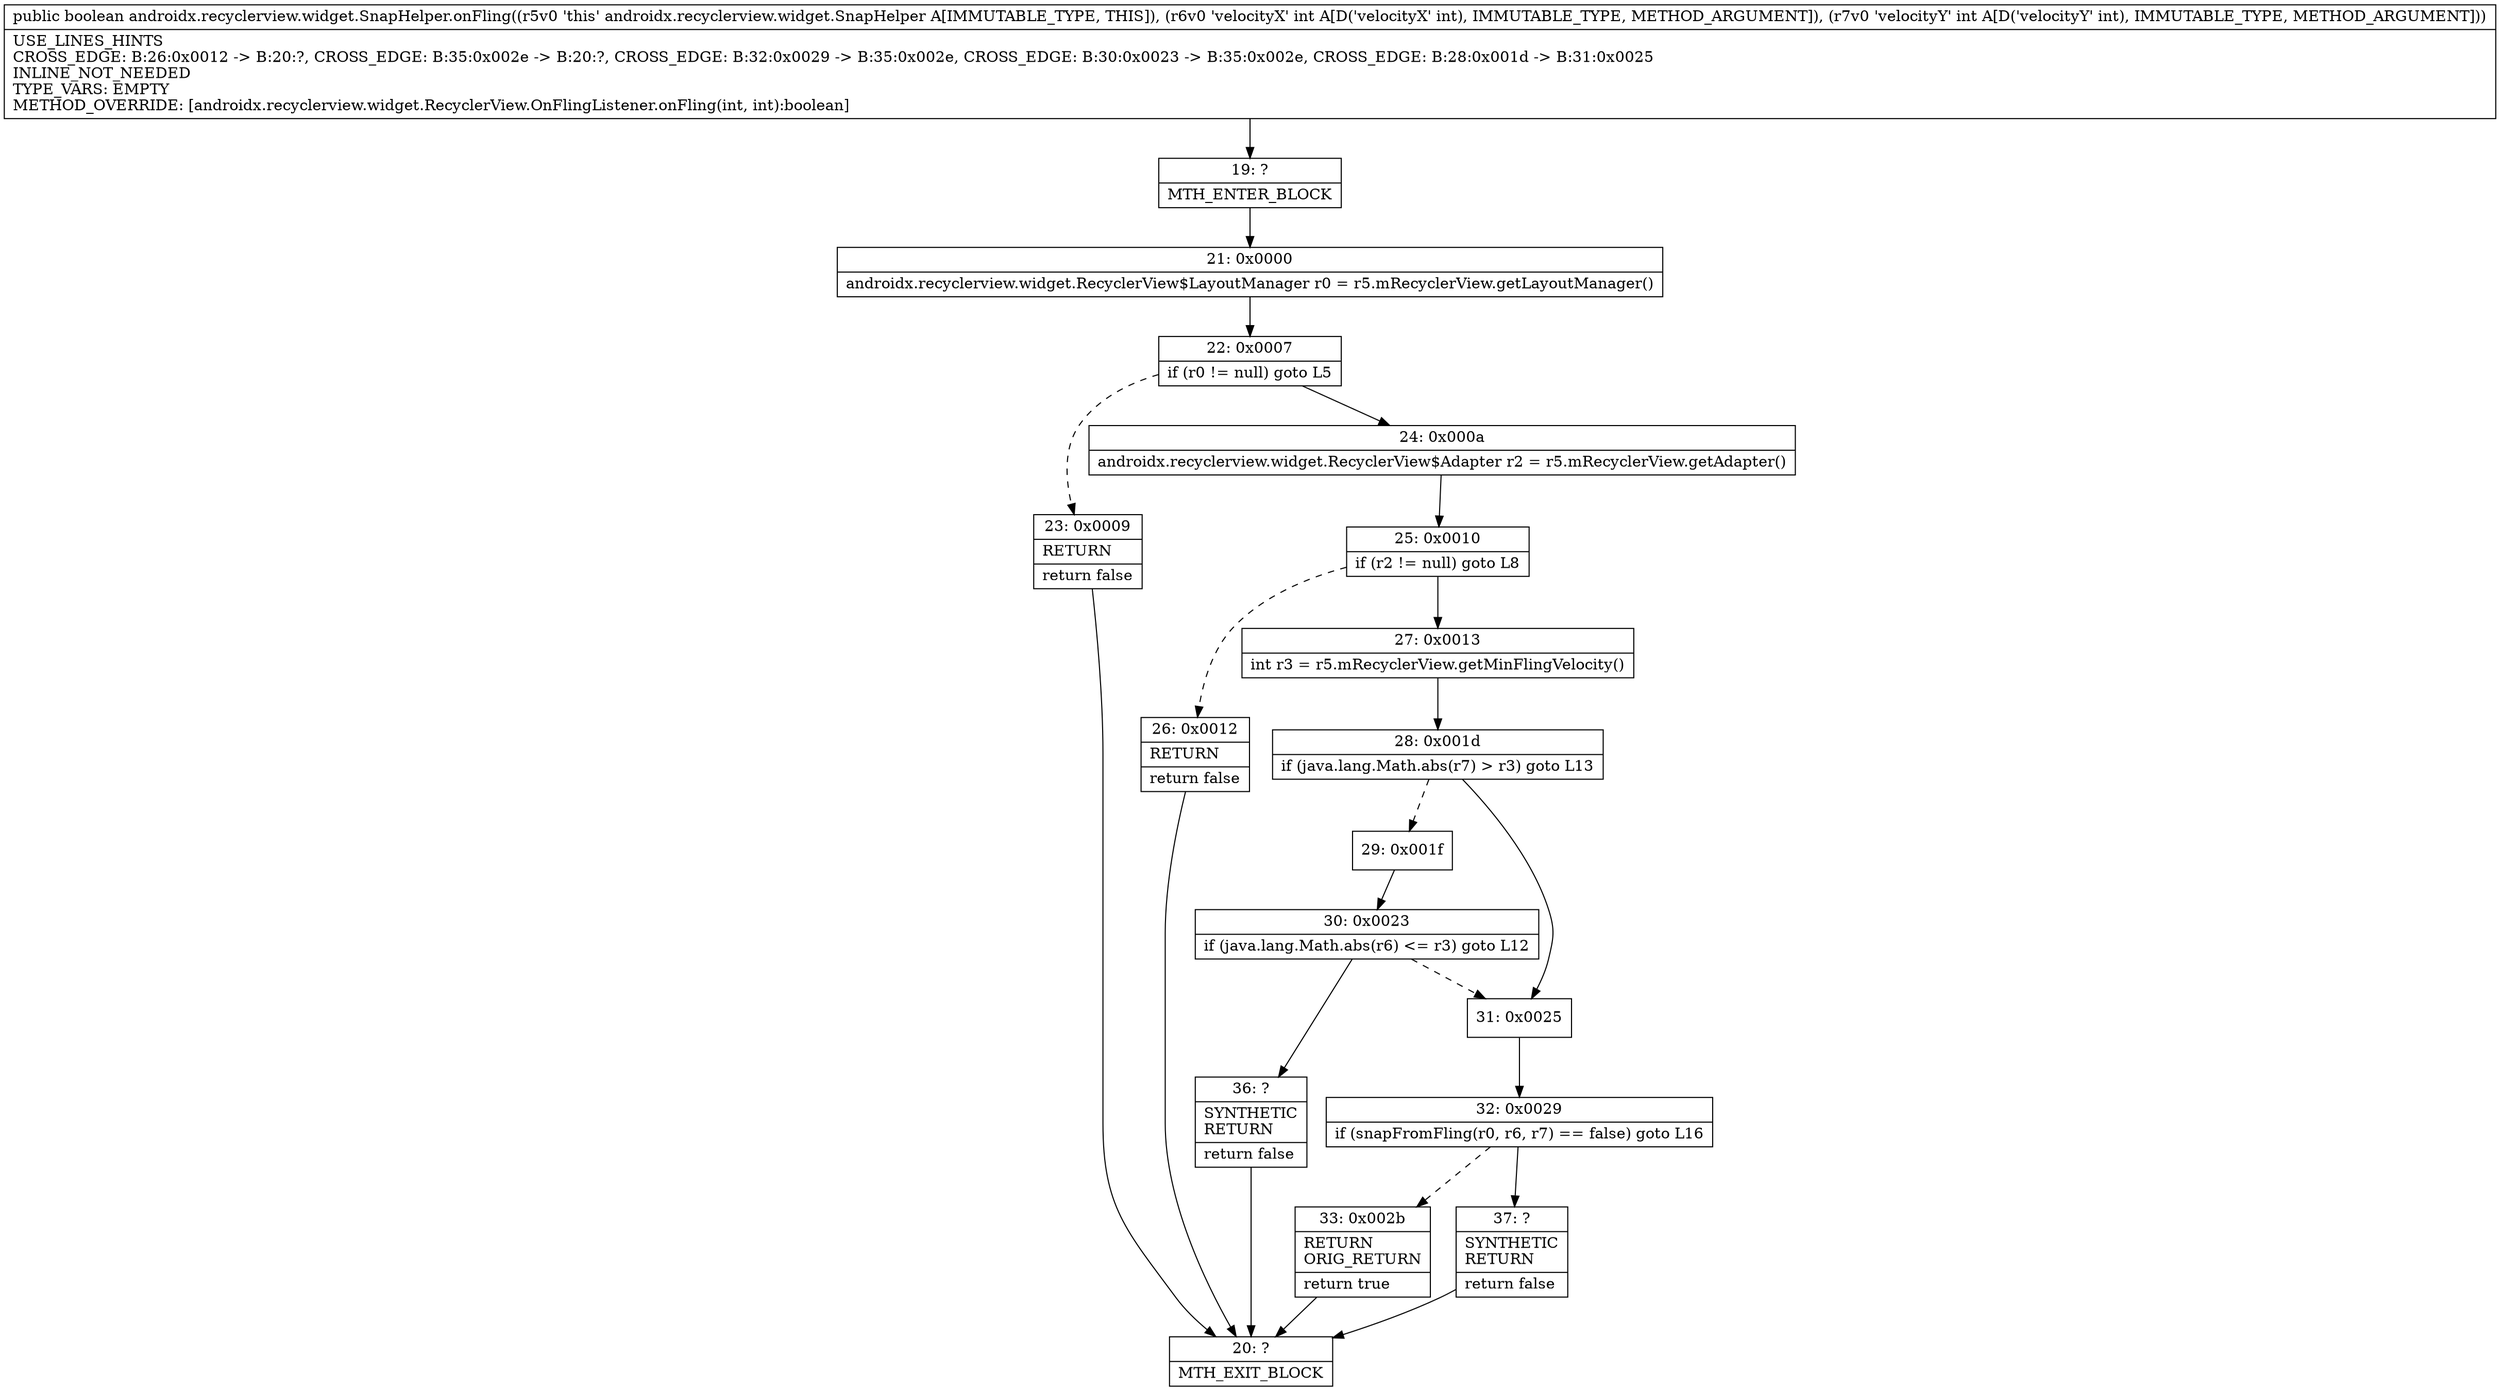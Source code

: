 digraph "CFG forandroidx.recyclerview.widget.SnapHelper.onFling(II)Z" {
Node_19 [shape=record,label="{19\:\ ?|MTH_ENTER_BLOCK\l}"];
Node_21 [shape=record,label="{21\:\ 0x0000|androidx.recyclerview.widget.RecyclerView$LayoutManager r0 = r5.mRecyclerView.getLayoutManager()\l}"];
Node_22 [shape=record,label="{22\:\ 0x0007|if (r0 != null) goto L5\l}"];
Node_23 [shape=record,label="{23\:\ 0x0009|RETURN\l|return false\l}"];
Node_20 [shape=record,label="{20\:\ ?|MTH_EXIT_BLOCK\l}"];
Node_24 [shape=record,label="{24\:\ 0x000a|androidx.recyclerview.widget.RecyclerView$Adapter r2 = r5.mRecyclerView.getAdapter()\l}"];
Node_25 [shape=record,label="{25\:\ 0x0010|if (r2 != null) goto L8\l}"];
Node_26 [shape=record,label="{26\:\ 0x0012|RETURN\l|return false\l}"];
Node_27 [shape=record,label="{27\:\ 0x0013|int r3 = r5.mRecyclerView.getMinFlingVelocity()\l}"];
Node_28 [shape=record,label="{28\:\ 0x001d|if (java.lang.Math.abs(r7) \> r3) goto L13\l}"];
Node_29 [shape=record,label="{29\:\ 0x001f}"];
Node_30 [shape=record,label="{30\:\ 0x0023|if (java.lang.Math.abs(r6) \<= r3) goto L12\l}"];
Node_36 [shape=record,label="{36\:\ ?|SYNTHETIC\lRETURN\l|return false\l}"];
Node_31 [shape=record,label="{31\:\ 0x0025}"];
Node_32 [shape=record,label="{32\:\ 0x0029|if (snapFromFling(r0, r6, r7) == false) goto L16\l}"];
Node_33 [shape=record,label="{33\:\ 0x002b|RETURN\lORIG_RETURN\l|return true\l}"];
Node_37 [shape=record,label="{37\:\ ?|SYNTHETIC\lRETURN\l|return false\l}"];
MethodNode[shape=record,label="{public boolean androidx.recyclerview.widget.SnapHelper.onFling((r5v0 'this' androidx.recyclerview.widget.SnapHelper A[IMMUTABLE_TYPE, THIS]), (r6v0 'velocityX' int A[D('velocityX' int), IMMUTABLE_TYPE, METHOD_ARGUMENT]), (r7v0 'velocityY' int A[D('velocityY' int), IMMUTABLE_TYPE, METHOD_ARGUMENT]))  | USE_LINES_HINTS\lCROSS_EDGE: B:26:0x0012 \-\> B:20:?, CROSS_EDGE: B:35:0x002e \-\> B:20:?, CROSS_EDGE: B:32:0x0029 \-\> B:35:0x002e, CROSS_EDGE: B:30:0x0023 \-\> B:35:0x002e, CROSS_EDGE: B:28:0x001d \-\> B:31:0x0025\lINLINE_NOT_NEEDED\lTYPE_VARS: EMPTY\lMETHOD_OVERRIDE: [androidx.recyclerview.widget.RecyclerView.OnFlingListener.onFling(int, int):boolean]\l}"];
MethodNode -> Node_19;Node_19 -> Node_21;
Node_21 -> Node_22;
Node_22 -> Node_23[style=dashed];
Node_22 -> Node_24;
Node_23 -> Node_20;
Node_24 -> Node_25;
Node_25 -> Node_26[style=dashed];
Node_25 -> Node_27;
Node_26 -> Node_20;
Node_27 -> Node_28;
Node_28 -> Node_29[style=dashed];
Node_28 -> Node_31;
Node_29 -> Node_30;
Node_30 -> Node_31[style=dashed];
Node_30 -> Node_36;
Node_36 -> Node_20;
Node_31 -> Node_32;
Node_32 -> Node_33[style=dashed];
Node_32 -> Node_37;
Node_33 -> Node_20;
Node_37 -> Node_20;
}

